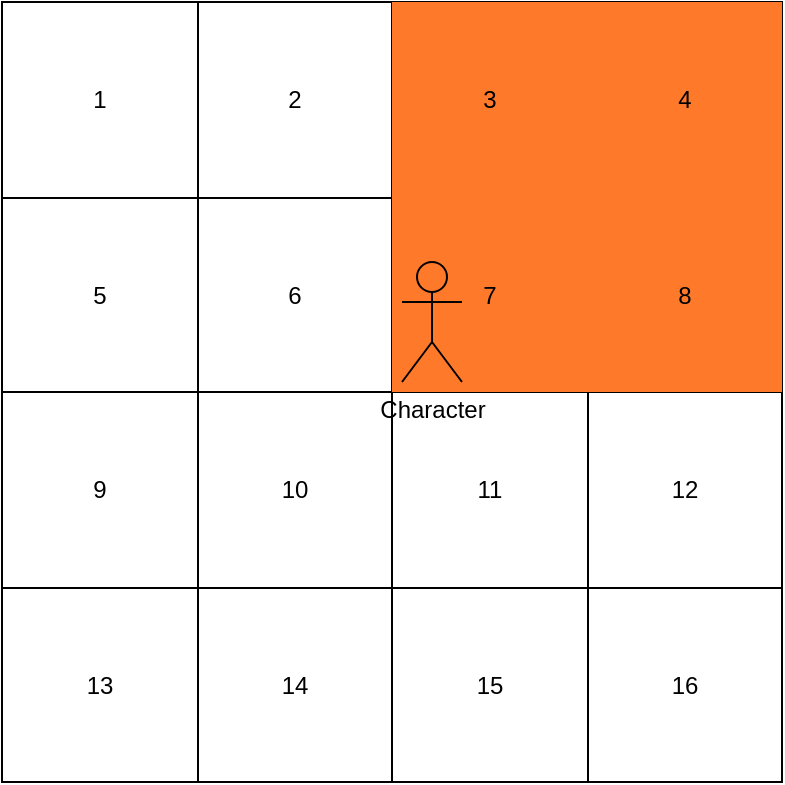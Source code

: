 <mxfile version="20.6.0" type="github">
  <diagram id="Hq-6NygSp6bjwozcnX83" name="第 1 页">
    <mxGraphModel dx="1829" dy="1004" grid="1" gridSize="10" guides="1" tooltips="1" connect="1" arrows="1" fold="1" page="1" pageScale="1" pageWidth="2339" pageHeight="3300" math="0" shadow="0">
      <root>
        <mxCell id="0" />
        <mxCell id="1" parent="0" />
        <mxCell id="XKPbk1zgHCBaFrgcPbgQ-1" value="" style="shape=table;startSize=0;container=1;collapsible=0;childLayout=tableLayout;" vertex="1" parent="1">
          <mxGeometry x="810" y="430" width="390" height="390" as="geometry" />
        </mxCell>
        <mxCell id="XKPbk1zgHCBaFrgcPbgQ-2" value="" style="shape=tableRow;horizontal=0;startSize=0;swimlaneHead=0;swimlaneBody=0;top=0;left=0;bottom=0;right=0;collapsible=0;dropTarget=0;fillColor=none;points=[[0,0.5],[1,0.5]];portConstraint=eastwest;" vertex="1" parent="XKPbk1zgHCBaFrgcPbgQ-1">
          <mxGeometry width="390" height="98" as="geometry" />
        </mxCell>
        <mxCell id="XKPbk1zgHCBaFrgcPbgQ-3" value="1" style="shape=partialRectangle;html=1;whiteSpace=wrap;connectable=0;overflow=hidden;fillColor=none;top=0;left=0;bottom=0;right=0;pointerEvents=1;" vertex="1" parent="XKPbk1zgHCBaFrgcPbgQ-2">
          <mxGeometry width="98" height="98" as="geometry">
            <mxRectangle width="98" height="98" as="alternateBounds" />
          </mxGeometry>
        </mxCell>
        <mxCell id="XKPbk1zgHCBaFrgcPbgQ-4" value="2" style="shape=partialRectangle;html=1;whiteSpace=wrap;connectable=0;overflow=hidden;fillColor=none;top=0;left=0;bottom=0;right=0;pointerEvents=1;" vertex="1" parent="XKPbk1zgHCBaFrgcPbgQ-2">
          <mxGeometry x="98" width="97" height="98" as="geometry">
            <mxRectangle width="97" height="98" as="alternateBounds" />
          </mxGeometry>
        </mxCell>
        <mxCell id="XKPbk1zgHCBaFrgcPbgQ-5" value="3" style="shape=partialRectangle;html=1;whiteSpace=wrap;connectable=0;overflow=hidden;fillColor=#FF792B;top=0;left=0;bottom=0;right=0;pointerEvents=1;strokeWidth=1;" vertex="1" parent="XKPbk1zgHCBaFrgcPbgQ-2">
          <mxGeometry x="195" width="98" height="98" as="geometry">
            <mxRectangle width="98" height="98" as="alternateBounds" />
          </mxGeometry>
        </mxCell>
        <mxCell id="XKPbk1zgHCBaFrgcPbgQ-6" value="4" style="shape=partialRectangle;html=1;whiteSpace=wrap;connectable=0;overflow=hidden;fillColor=#FF792B;top=0;left=0;bottom=0;right=0;pointerEvents=1;" vertex="1" parent="XKPbk1zgHCBaFrgcPbgQ-2">
          <mxGeometry x="293" width="97" height="98" as="geometry">
            <mxRectangle width="97" height="98" as="alternateBounds" />
          </mxGeometry>
        </mxCell>
        <mxCell id="XKPbk1zgHCBaFrgcPbgQ-7" value="" style="shape=tableRow;horizontal=0;startSize=0;swimlaneHead=0;swimlaneBody=0;top=0;left=0;bottom=0;right=0;collapsible=0;dropTarget=0;fillColor=none;points=[[0,0.5],[1,0.5]];portConstraint=eastwest;" vertex="1" parent="XKPbk1zgHCBaFrgcPbgQ-1">
          <mxGeometry y="98" width="390" height="97" as="geometry" />
        </mxCell>
        <mxCell id="XKPbk1zgHCBaFrgcPbgQ-8" value="5" style="shape=partialRectangle;html=1;whiteSpace=wrap;connectable=0;overflow=hidden;fillColor=none;top=0;left=0;bottom=0;right=0;pointerEvents=1;" vertex="1" parent="XKPbk1zgHCBaFrgcPbgQ-7">
          <mxGeometry width="98" height="97" as="geometry">
            <mxRectangle width="98" height="97" as="alternateBounds" />
          </mxGeometry>
        </mxCell>
        <mxCell id="XKPbk1zgHCBaFrgcPbgQ-9" value="6" style="shape=partialRectangle;html=1;whiteSpace=wrap;connectable=0;overflow=hidden;fillColor=none;top=0;left=0;bottom=0;right=0;pointerEvents=1;" vertex="1" parent="XKPbk1zgHCBaFrgcPbgQ-7">
          <mxGeometry x="98" width="97" height="97" as="geometry">
            <mxRectangle width="97" height="97" as="alternateBounds" />
          </mxGeometry>
        </mxCell>
        <mxCell id="XKPbk1zgHCBaFrgcPbgQ-10" value="7" style="shape=partialRectangle;html=1;whiteSpace=wrap;connectable=0;overflow=hidden;fillColor=#FF792B;top=0;left=0;bottom=0;right=0;pointerEvents=1;" vertex="1" parent="XKPbk1zgHCBaFrgcPbgQ-7">
          <mxGeometry x="195" width="98" height="97" as="geometry">
            <mxRectangle width="98" height="97" as="alternateBounds" />
          </mxGeometry>
        </mxCell>
        <mxCell id="XKPbk1zgHCBaFrgcPbgQ-11" value="8" style="shape=partialRectangle;html=1;whiteSpace=wrap;connectable=0;overflow=hidden;fillColor=#FF792B;top=0;left=0;bottom=0;right=0;pointerEvents=1;" vertex="1" parent="XKPbk1zgHCBaFrgcPbgQ-7">
          <mxGeometry x="293" width="97" height="97" as="geometry">
            <mxRectangle width="97" height="97" as="alternateBounds" />
          </mxGeometry>
        </mxCell>
        <mxCell id="XKPbk1zgHCBaFrgcPbgQ-12" value="" style="shape=tableRow;horizontal=0;startSize=0;swimlaneHead=0;swimlaneBody=0;top=0;left=0;bottom=0;right=0;collapsible=0;dropTarget=0;fillColor=none;points=[[0,0.5],[1,0.5]];portConstraint=eastwest;" vertex="1" parent="XKPbk1zgHCBaFrgcPbgQ-1">
          <mxGeometry y="195" width="390" height="98" as="geometry" />
        </mxCell>
        <mxCell id="XKPbk1zgHCBaFrgcPbgQ-13" value="9" style="shape=partialRectangle;html=1;whiteSpace=wrap;connectable=0;overflow=hidden;fillColor=none;top=0;left=0;bottom=0;right=0;pointerEvents=1;" vertex="1" parent="XKPbk1zgHCBaFrgcPbgQ-12">
          <mxGeometry width="98" height="98" as="geometry">
            <mxRectangle width="98" height="98" as="alternateBounds" />
          </mxGeometry>
        </mxCell>
        <mxCell id="XKPbk1zgHCBaFrgcPbgQ-14" value="10" style="shape=partialRectangle;html=1;whiteSpace=wrap;connectable=0;overflow=hidden;fillColor=none;top=0;left=0;bottom=0;right=0;pointerEvents=1;" vertex="1" parent="XKPbk1zgHCBaFrgcPbgQ-12">
          <mxGeometry x="98" width="97" height="98" as="geometry">
            <mxRectangle width="97" height="98" as="alternateBounds" />
          </mxGeometry>
        </mxCell>
        <mxCell id="XKPbk1zgHCBaFrgcPbgQ-15" value="11" style="shape=partialRectangle;html=1;whiteSpace=wrap;connectable=0;overflow=hidden;fillColor=none;top=0;left=0;bottom=0;right=0;pointerEvents=1;" vertex="1" parent="XKPbk1zgHCBaFrgcPbgQ-12">
          <mxGeometry x="195" width="98" height="98" as="geometry">
            <mxRectangle width="98" height="98" as="alternateBounds" />
          </mxGeometry>
        </mxCell>
        <mxCell id="XKPbk1zgHCBaFrgcPbgQ-16" value="12" style="shape=partialRectangle;html=1;whiteSpace=wrap;connectable=0;overflow=hidden;fillColor=none;top=0;left=0;bottom=0;right=0;pointerEvents=1;" vertex="1" parent="XKPbk1zgHCBaFrgcPbgQ-12">
          <mxGeometry x="293" width="97" height="98" as="geometry">
            <mxRectangle width="97" height="98" as="alternateBounds" />
          </mxGeometry>
        </mxCell>
        <mxCell id="XKPbk1zgHCBaFrgcPbgQ-17" value="" style="shape=tableRow;horizontal=0;startSize=0;swimlaneHead=0;swimlaneBody=0;top=0;left=0;bottom=0;right=0;collapsible=0;dropTarget=0;fillColor=none;points=[[0,0.5],[1,0.5]];portConstraint=eastwest;" vertex="1" parent="XKPbk1zgHCBaFrgcPbgQ-1">
          <mxGeometry y="293" width="390" height="97" as="geometry" />
        </mxCell>
        <mxCell id="XKPbk1zgHCBaFrgcPbgQ-18" value="13" style="shape=partialRectangle;html=1;whiteSpace=wrap;connectable=0;overflow=hidden;fillColor=none;top=0;left=0;bottom=0;right=0;pointerEvents=1;" vertex="1" parent="XKPbk1zgHCBaFrgcPbgQ-17">
          <mxGeometry width="98" height="97" as="geometry">
            <mxRectangle width="98" height="97" as="alternateBounds" />
          </mxGeometry>
        </mxCell>
        <mxCell id="XKPbk1zgHCBaFrgcPbgQ-19" value="14" style="shape=partialRectangle;html=1;whiteSpace=wrap;connectable=0;overflow=hidden;fillColor=none;top=0;left=0;bottom=0;right=0;pointerEvents=1;" vertex="1" parent="XKPbk1zgHCBaFrgcPbgQ-17">
          <mxGeometry x="98" width="97" height="97" as="geometry">
            <mxRectangle width="97" height="97" as="alternateBounds" />
          </mxGeometry>
        </mxCell>
        <mxCell id="XKPbk1zgHCBaFrgcPbgQ-20" value="15" style="shape=partialRectangle;html=1;whiteSpace=wrap;connectable=0;overflow=hidden;fillColor=none;top=0;left=0;bottom=0;right=0;pointerEvents=1;" vertex="1" parent="XKPbk1zgHCBaFrgcPbgQ-17">
          <mxGeometry x="195" width="98" height="97" as="geometry">
            <mxRectangle width="98" height="97" as="alternateBounds" />
          </mxGeometry>
        </mxCell>
        <mxCell id="XKPbk1zgHCBaFrgcPbgQ-21" value="16" style="shape=partialRectangle;html=1;whiteSpace=wrap;connectable=0;overflow=hidden;fillColor=none;top=0;left=0;bottom=0;right=0;pointerEvents=1;" vertex="1" parent="XKPbk1zgHCBaFrgcPbgQ-17">
          <mxGeometry x="293" width="97" height="97" as="geometry">
            <mxRectangle width="97" height="97" as="alternateBounds" />
          </mxGeometry>
        </mxCell>
        <mxCell id="XKPbk1zgHCBaFrgcPbgQ-23" value="Character" style="shape=umlActor;verticalLabelPosition=bottom;verticalAlign=top;html=1;outlineConnect=0;strokeWidth=1;fillColor=#FF792B;" vertex="1" parent="1">
          <mxGeometry x="1010" y="560" width="30" height="60" as="geometry" />
        </mxCell>
      </root>
    </mxGraphModel>
  </diagram>
</mxfile>
